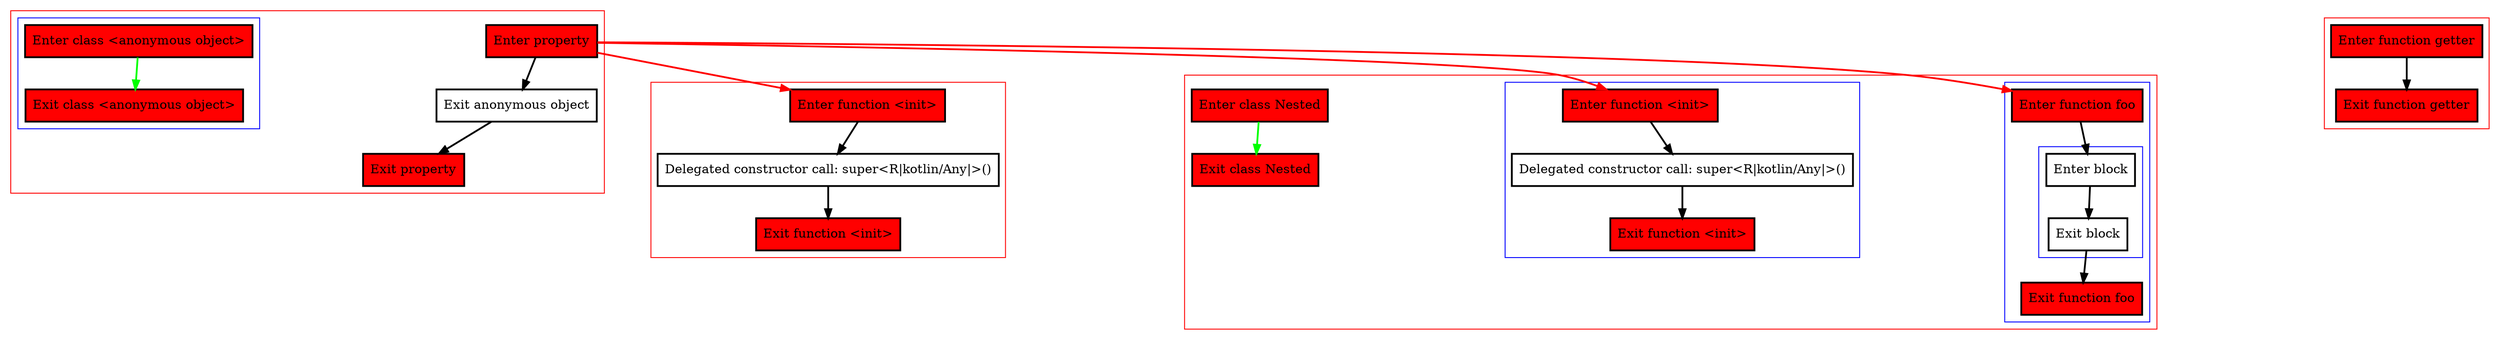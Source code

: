 digraph innerClassInAnonymousObject_kt {
    graph [nodesep=3]
    node [shape=box penwidth=2]
    edge [penwidth=2]

    subgraph cluster_0 {
        color=red
        0 [label="Enter function <init>" style="filled" fillcolor=red];
        1 [label="Delegated constructor call: super<R|kotlin/Any|>()"];
        2 [label="Exit function <init>" style="filled" fillcolor=red];
    }
    0 -> {1};
    1 -> {2};

    subgraph cluster_1 {
        color=red
        3 [label="Enter class Nested" style="filled" fillcolor=red];
        subgraph cluster_2 {
            color=blue
            8 [label="Enter function foo" style="filled" fillcolor=red];
            subgraph cluster_3 {
                color=blue
                9 [label="Enter block"];
                10 [label="Exit block"];
            }
            11 [label="Exit function foo" style="filled" fillcolor=red];
        }
        subgraph cluster_4 {
            color=blue
            5 [label="Enter function <init>" style="filled" fillcolor=red];
            6 [label="Delegated constructor call: super<R|kotlin/Any|>()"];
            7 [label="Exit function <init>" style="filled" fillcolor=red];
        }
        4 [label="Exit class Nested" style="filled" fillcolor=red];
    }
    3 -> {4} [color=green];
    5 -> {6};
    6 -> {7};
    8 -> {9};
    9 -> {10};
    10 -> {11};

    subgraph cluster_5 {
        color=red
        14 [label="Enter function getter" style="filled" fillcolor=red];
        15 [label="Exit function getter" style="filled" fillcolor=red];
    }
    14 -> {15};

    subgraph cluster_6 {
        color=red
        16 [label="Enter property" style="filled" fillcolor=red];
        subgraph cluster_7 {
            color=blue
            12 [label="Enter class <anonymous object>" style="filled" fillcolor=red];
            13 [label="Exit class <anonymous object>" style="filled" fillcolor=red];
        }
        17 [label="Exit anonymous object"];
        18 [label="Exit property" style="filled" fillcolor=red];
    }
    16 -> {17};
    16 -> {0 5 8} [color=red];
    17 -> {18};
    12 -> {13} [color=green];

}
